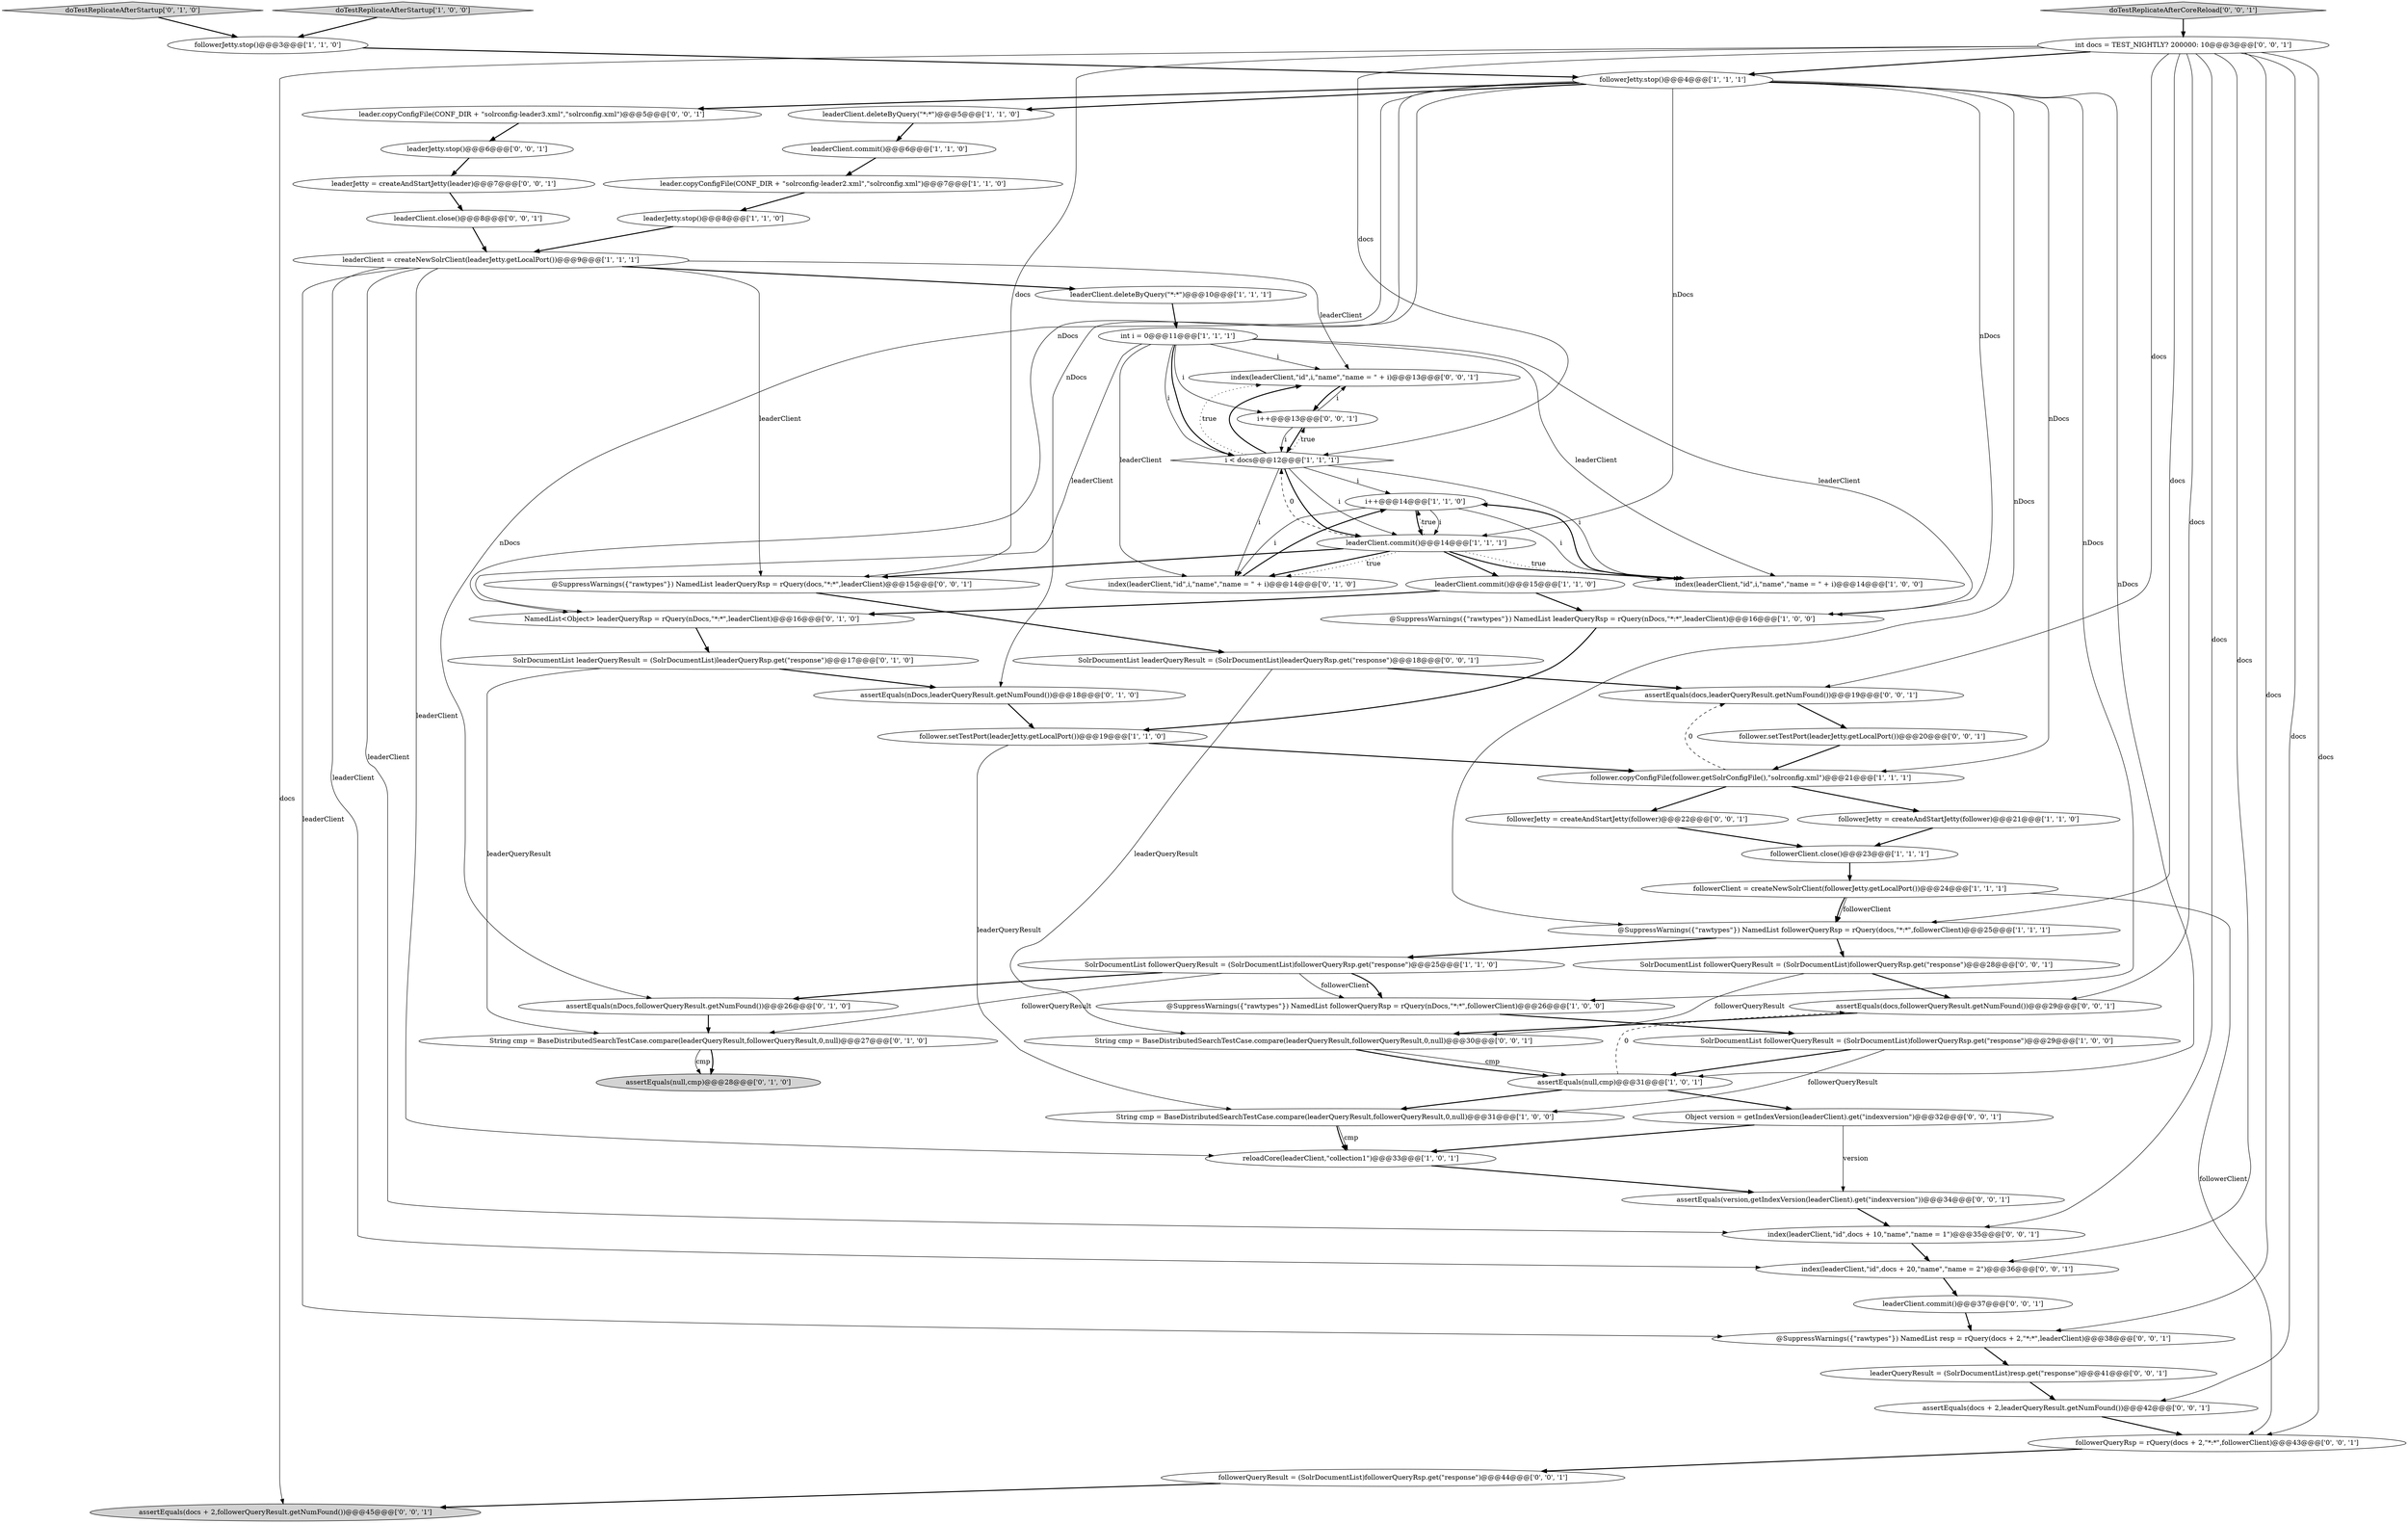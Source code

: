digraph {
43 [style = filled, label = "followerQueryResult = (SolrDocumentList)followerQueryRsp.get(\"response\")@@@44@@@['0', '0', '1']", fillcolor = white, shape = ellipse image = "AAA0AAABBB3BBB"];
58 [style = filled, label = "assertEquals(docs,followerQueryResult.getNumFound())@@@29@@@['0', '0', '1']", fillcolor = white, shape = ellipse image = "AAA0AAABBB3BBB"];
11 [style = filled, label = "followerClient.close()@@@23@@@['1', '1', '1']", fillcolor = white, shape = ellipse image = "AAA0AAABBB1BBB"];
56 [style = filled, label = "assertEquals(docs + 2,leaderQueryResult.getNumFound())@@@42@@@['0', '0', '1']", fillcolor = white, shape = ellipse image = "AAA0AAABBB3BBB"];
32 [style = filled, label = "NamedList<Object> leaderQueryRsp = rQuery(nDocs,\"*:*\",leaderClient)@@@16@@@['0', '1', '0']", fillcolor = white, shape = ellipse image = "AAA0AAABBB2BBB"];
15 [style = filled, label = "leaderClient.commit()@@@15@@@['1', '1', '0']", fillcolor = white, shape = ellipse image = "AAA0AAABBB1BBB"];
24 [style = filled, label = "follower.setTestPort(leaderJetty.getLocalPort())@@@19@@@['1', '1', '0']", fillcolor = white, shape = ellipse image = "AAA0AAABBB1BBB"];
26 [style = filled, label = "@SuppressWarnings({\"rawtypes\"}) NamedList followerQueryRsp = rQuery(nDocs,\"*:*\",followerClient)@@@26@@@['1', '0', '0']", fillcolor = white, shape = ellipse image = "AAA0AAABBB1BBB"];
34 [style = filled, label = "assertEquals(null,cmp)@@@28@@@['0', '1', '0']", fillcolor = lightgray, shape = ellipse image = "AAA0AAABBB2BBB"];
39 [style = filled, label = "Object version = getIndexVersion(leaderClient).get(\"indexversion\")@@@32@@@['0', '0', '1']", fillcolor = white, shape = ellipse image = "AAA0AAABBB3BBB"];
8 [style = filled, label = "SolrDocumentList followerQueryResult = (SolrDocumentList)followerQueryRsp.get(\"response\")@@@29@@@['1', '0', '0']", fillcolor = white, shape = ellipse image = "AAA0AAABBB1BBB"];
48 [style = filled, label = "SolrDocumentList leaderQueryResult = (SolrDocumentList)leaderQueryRsp.get(\"response\")@@@18@@@['0', '0', '1']", fillcolor = white, shape = ellipse image = "AAA0AAABBB3BBB"];
6 [style = filled, label = "leaderClient.deleteByQuery(\"*:*\")@@@5@@@['1', '1', '0']", fillcolor = white, shape = ellipse image = "AAA0AAABBB1BBB"];
52 [style = filled, label = "assertEquals(docs,leaderQueryResult.getNumFound())@@@19@@@['0', '0', '1']", fillcolor = white, shape = ellipse image = "AAA0AAABBB3BBB"];
12 [style = filled, label = "leaderClient.commit()@@@6@@@['1', '1', '0']", fillcolor = white, shape = ellipse image = "AAA0AAABBB1BBB"];
2 [style = filled, label = "followerJetty.stop()@@@4@@@['1', '1', '1']", fillcolor = white, shape = ellipse image = "AAA0AAABBB1BBB"];
28 [style = filled, label = "assertEquals(nDocs,leaderQueryResult.getNumFound())@@@18@@@['0', '1', '0']", fillcolor = white, shape = ellipse image = "AAA0AAABBB2BBB"];
60 [style = filled, label = "assertEquals(docs + 2,followerQueryResult.getNumFound())@@@45@@@['0', '0', '1']", fillcolor = lightgray, shape = ellipse image = "AAA0AAABBB3BBB"];
21 [style = filled, label = "leaderJetty.stop()@@@8@@@['1', '1', '0']", fillcolor = white, shape = ellipse image = "AAA0AAABBB1BBB"];
42 [style = filled, label = "assertEquals(version,getIndexVersion(leaderClient).get(\"indexversion\"))@@@34@@@['0', '0', '1']", fillcolor = white, shape = ellipse image = "AAA0AAABBB3BBB"];
62 [style = filled, label = "leaderQueryResult = (SolrDocumentList)resp.get(\"response\")@@@41@@@['0', '0', '1']", fillcolor = white, shape = ellipse image = "AAA0AAABBB3BBB"];
29 [style = filled, label = "assertEquals(nDocs,followerQueryResult.getNumFound())@@@26@@@['0', '1', '0']", fillcolor = white, shape = ellipse image = "AAA0AAABBB2BBB"];
17 [style = filled, label = "followerJetty = createAndStartJetty(follower)@@@21@@@['1', '1', '0']", fillcolor = white, shape = ellipse image = "AAA0AAABBB1BBB"];
9 [style = filled, label = "i++@@@14@@@['1', '1', '0']", fillcolor = white, shape = ellipse image = "AAA0AAABBB1BBB"];
31 [style = filled, label = "index(leaderClient,\"id\",i,\"name\",\"name = \" + i)@@@14@@@['0', '1', '0']", fillcolor = white, shape = ellipse image = "AAA0AAABBB2BBB"];
22 [style = filled, label = "reloadCore(leaderClient,\"collection1\")@@@33@@@['1', '0', '1']", fillcolor = white, shape = ellipse image = "AAA0AAABBB1BBB"];
3 [style = filled, label = "leader.copyConfigFile(CONF_DIR + \"solrconfig-leader2.xml\",\"solrconfig.xml\")@@@7@@@['1', '1', '0']", fillcolor = white, shape = ellipse image = "AAA0AAABBB1BBB"];
47 [style = filled, label = "leaderJetty.stop()@@@6@@@['0', '0', '1']", fillcolor = white, shape = ellipse image = "AAA0AAABBB3BBB"];
50 [style = filled, label = "followerQueryRsp = rQuery(docs + 2,\"*:*\",followerClient)@@@43@@@['0', '0', '1']", fillcolor = white, shape = ellipse image = "AAA0AAABBB3BBB"];
13 [style = filled, label = "i < docs@@@12@@@['1', '1', '1']", fillcolor = white, shape = diamond image = "AAA0AAABBB1BBB"];
44 [style = filled, label = "follower.setTestPort(leaderJetty.getLocalPort())@@@20@@@['0', '0', '1']", fillcolor = white, shape = ellipse image = "AAA0AAABBB3BBB"];
46 [style = filled, label = "followerJetty = createAndStartJetty(follower)@@@22@@@['0', '0', '1']", fillcolor = white, shape = ellipse image = "AAA0AAABBB3BBB"];
53 [style = filled, label = "@SuppressWarnings({\"rawtypes\"}) NamedList resp = rQuery(docs + 2,\"*:*\",leaderClient)@@@38@@@['0', '0', '1']", fillcolor = white, shape = ellipse image = "AAA0AAABBB3BBB"];
57 [style = filled, label = "index(leaderClient,\"id\",i,\"name\",\"name = \" + i)@@@13@@@['0', '0', '1']", fillcolor = white, shape = ellipse image = "AAA0AAABBB3BBB"];
20 [style = filled, label = "followerJetty.stop()@@@3@@@['1', '1', '0']", fillcolor = white, shape = ellipse image = "AAA0AAABBB1BBB"];
37 [style = filled, label = "index(leaderClient,\"id\",docs + 20,\"name\",\"name = 2\")@@@36@@@['0', '0', '1']", fillcolor = white, shape = ellipse image = "AAA0AAABBB3BBB"];
5 [style = filled, label = "leaderClient.commit()@@@14@@@['1', '1', '1']", fillcolor = white, shape = ellipse image = "AAA0AAABBB1BBB"];
4 [style = filled, label = "assertEquals(null,cmp)@@@31@@@['1', '0', '1']", fillcolor = white, shape = ellipse image = "AAA0AAABBB1BBB"];
33 [style = filled, label = "String cmp = BaseDistributedSearchTestCase.compare(leaderQueryResult,followerQueryResult,0,null)@@@27@@@['0', '1', '0']", fillcolor = white, shape = ellipse image = "AAA0AAABBB2BBB"];
7 [style = filled, label = "leaderClient.deleteByQuery(\"*:*\")@@@10@@@['1', '1', '1']", fillcolor = white, shape = ellipse image = "AAA0AAABBB1BBB"];
61 [style = filled, label = "leaderJetty = createAndStartJetty(leader)@@@7@@@['0', '0', '1']", fillcolor = white, shape = ellipse image = "AAA0AAABBB3BBB"];
59 [style = filled, label = "leader.copyConfigFile(CONF_DIR + \"solrconfig-leader3.xml\",\"solrconfig.xml\")@@@5@@@['0', '0', '1']", fillcolor = white, shape = ellipse image = "AAA0AAABBB3BBB"];
49 [style = filled, label = "String cmp = BaseDistributedSearchTestCase.compare(leaderQueryResult,followerQueryResult,0,null)@@@30@@@['0', '0', '1']", fillcolor = white, shape = ellipse image = "AAA0AAABBB3BBB"];
16 [style = filled, label = "int i = 0@@@11@@@['1', '1', '1']", fillcolor = white, shape = ellipse image = "AAA0AAABBB1BBB"];
41 [style = filled, label = "leaderClient.close()@@@8@@@['0', '0', '1']", fillcolor = white, shape = ellipse image = "AAA0AAABBB3BBB"];
27 [style = filled, label = "@SuppressWarnings({\"rawtypes\"}) NamedList leaderQueryRsp = rQuery(nDocs,\"*:*\",leaderClient)@@@16@@@['1', '0', '0']", fillcolor = white, shape = ellipse image = "AAA0AAABBB1BBB"];
23 [style = filled, label = "SolrDocumentList followerQueryResult = (SolrDocumentList)followerQueryRsp.get(\"response\")@@@25@@@['1', '1', '0']", fillcolor = white, shape = ellipse image = "AAA0AAABBB1BBB"];
40 [style = filled, label = "SolrDocumentList followerQueryResult = (SolrDocumentList)followerQueryRsp.get(\"response\")@@@28@@@['0', '0', '1']", fillcolor = white, shape = ellipse image = "AAA0AAABBB3BBB"];
10 [style = filled, label = "String cmp = BaseDistributedSearchTestCase.compare(leaderQueryResult,followerQueryResult,0,null)@@@31@@@['1', '0', '0']", fillcolor = white, shape = ellipse image = "AAA0AAABBB1BBB"];
36 [style = filled, label = "int docs = TEST_NIGHTLY? 200000: 10@@@3@@@['0', '0', '1']", fillcolor = white, shape = ellipse image = "AAA0AAABBB3BBB"];
35 [style = filled, label = "SolrDocumentList leaderQueryResult = (SolrDocumentList)leaderQueryRsp.get(\"response\")@@@17@@@['0', '1', '0']", fillcolor = white, shape = ellipse image = "AAA0AAABBB2BBB"];
45 [style = filled, label = "index(leaderClient,\"id\",docs + 10,\"name\",\"name = 1\")@@@35@@@['0', '0', '1']", fillcolor = white, shape = ellipse image = "AAA0AAABBB3BBB"];
51 [style = filled, label = "i++@@@13@@@['0', '0', '1']", fillcolor = white, shape = ellipse image = "AAA0AAABBB3BBB"];
55 [style = filled, label = "doTestReplicateAfterCoreReload['0', '0', '1']", fillcolor = lightgray, shape = diamond image = "AAA0AAABBB3BBB"];
19 [style = filled, label = "follower.copyConfigFile(follower.getSolrConfigFile(),\"solrconfig.xml\")@@@21@@@['1', '1', '1']", fillcolor = white, shape = ellipse image = "AAA0AAABBB1BBB"];
54 [style = filled, label = "leaderClient.commit()@@@37@@@['0', '0', '1']", fillcolor = white, shape = ellipse image = "AAA0AAABBB3BBB"];
0 [style = filled, label = "followerClient = createNewSolrClient(followerJetty.getLocalPort())@@@24@@@['1', '1', '1']", fillcolor = white, shape = ellipse image = "AAA0AAABBB1BBB"];
18 [style = filled, label = "doTestReplicateAfterStartup['1', '0', '0']", fillcolor = lightgray, shape = diamond image = "AAA0AAABBB1BBB"];
30 [style = filled, label = "doTestReplicateAfterStartup['0', '1', '0']", fillcolor = lightgray, shape = diamond image = "AAA0AAABBB2BBB"];
25 [style = filled, label = "leaderClient = createNewSolrClient(leaderJetty.getLocalPort())@@@9@@@['1', '1', '1']", fillcolor = white, shape = ellipse image = "AAA0AAABBB1BBB"];
1 [style = filled, label = "index(leaderClient,\"id\",i,\"name\",\"name = \" + i)@@@14@@@['1', '0', '0']", fillcolor = white, shape = ellipse image = "AAA0AAABBB1BBB"];
14 [style = filled, label = "@SuppressWarnings({\"rawtypes\"}) NamedList followerQueryRsp = rQuery(docs,\"*:*\",followerClient)@@@25@@@['1', '1', '1']", fillcolor = white, shape = ellipse image = "AAA0AAABBB1BBB"];
38 [style = filled, label = "@SuppressWarnings({\"rawtypes\"}) NamedList leaderQueryRsp = rQuery(docs,\"*:*\",leaderClient)@@@15@@@['0', '0', '1']", fillcolor = white, shape = ellipse image = "AAA0AAABBB3BBB"];
18->20 [style = bold, label=""];
22->42 [style = bold, label=""];
36->2 [style = bold, label=""];
16->1 [style = solid, label="leaderClient"];
5->1 [style = bold, label=""];
16->27 [style = solid, label="leaderClient"];
16->32 [style = solid, label="leaderClient"];
33->34 [style = bold, label=""];
36->52 [style = solid, label="docs"];
36->14 [style = solid, label="docs"];
2->14 [style = solid, label="nDocs"];
16->13 [style = bold, label=""];
52->44 [style = bold, label=""];
40->49 [style = solid, label="followerQueryResult"];
21->25 [style = bold, label=""];
13->51 [style = dotted, label="true"];
2->59 [style = bold, label=""];
0->14 [style = solid, label="followerClient"];
23->26 [style = solid, label="followerClient"];
16->31 [style = solid, label="leaderClient"];
2->4 [style = solid, label="nDocs"];
36->58 [style = solid, label="docs"];
16->13 [style = solid, label="i"];
6->12 [style = bold, label=""];
39->22 [style = bold, label=""];
20->2 [style = bold, label=""];
19->46 [style = bold, label=""];
5->38 [style = bold, label=""];
13->1 [style = solid, label="i"];
29->33 [style = bold, label=""];
51->13 [style = solid, label="i"];
25->37 [style = solid, label="leaderClient"];
23->29 [style = bold, label=""];
2->19 [style = solid, label="nDocs"];
2->29 [style = solid, label="nDocs"];
50->43 [style = bold, label=""];
1->9 [style = bold, label=""];
37->54 [style = bold, label=""];
2->32 [style = solid, label="nDocs"];
13->31 [style = solid, label="i"];
49->4 [style = bold, label=""];
5->9 [style = dotted, label="true"];
53->62 [style = bold, label=""];
7->16 [style = bold, label=""];
62->56 [style = bold, label=""];
13->9 [style = solid, label="i"];
36->50 [style = solid, label="docs"];
33->34 [style = solid, label="cmp"];
35->28 [style = bold, label=""];
23->26 [style = bold, label=""];
5->31 [style = bold, label=""];
44->19 [style = bold, label=""];
58->49 [style = bold, label=""];
57->51 [style = bold, label=""];
38->48 [style = bold, label=""];
17->11 [style = bold, label=""];
14->23 [style = bold, label=""];
40->58 [style = bold, label=""];
48->49 [style = solid, label="leaderQueryResult"];
24->10 [style = solid, label="leaderQueryResult"];
15->32 [style = bold, label=""];
2->5 [style = solid, label="nDocs"];
0->14 [style = bold, label=""];
9->5 [style = solid, label="i"];
13->5 [style = bold, label=""];
36->37 [style = solid, label="docs"];
19->52 [style = dashed, label="0"];
43->60 [style = bold, label=""];
26->8 [style = bold, label=""];
25->45 [style = solid, label="leaderClient"];
11->0 [style = bold, label=""];
49->4 [style = solid, label="cmp"];
3->21 [style = bold, label=""];
23->33 [style = solid, label="followerQueryResult"];
13->5 [style = solid, label="i"];
4->58 [style = dashed, label="0"];
46->11 [style = bold, label=""];
16->51 [style = solid, label="i"];
59->47 [style = bold, label=""];
36->60 [style = solid, label="docs"];
48->52 [style = bold, label=""];
10->22 [style = bold, label=""];
30->20 [style = bold, label=""];
36->13 [style = solid, label="docs"];
13->57 [style = dotted, label="true"];
36->56 [style = solid, label="docs"];
12->3 [style = bold, label=""];
19->17 [style = bold, label=""];
2->26 [style = solid, label="nDocs"];
0->50 [style = solid, label="followerClient"];
2->6 [style = bold, label=""];
4->10 [style = bold, label=""];
24->19 [style = bold, label=""];
13->57 [style = bold, label=""];
36->38 [style = solid, label="docs"];
9->5 [style = bold, label=""];
47->61 [style = bold, label=""];
35->33 [style = solid, label="leaderQueryResult"];
9->31 [style = solid, label="i"];
56->50 [style = bold, label=""];
42->45 [style = bold, label=""];
36->53 [style = solid, label="docs"];
39->42 [style = solid, label="version"];
5->13 [style = dashed, label="0"];
8->4 [style = bold, label=""];
51->13 [style = bold, label=""];
36->45 [style = solid, label="docs"];
41->25 [style = bold, label=""];
31->9 [style = bold, label=""];
61->41 [style = bold, label=""];
51->57 [style = solid, label="i"];
25->7 [style = bold, label=""];
5->31 [style = dotted, label="true"];
4->39 [style = bold, label=""];
25->57 [style = solid, label="leaderClient"];
25->38 [style = solid, label="leaderClient"];
2->27 [style = solid, label="nDocs"];
5->15 [style = bold, label=""];
16->57 [style = solid, label="i"];
25->53 [style = solid, label="leaderClient"];
15->27 [style = bold, label=""];
8->10 [style = solid, label="followerQueryResult"];
27->24 [style = bold, label=""];
32->35 [style = bold, label=""];
28->24 [style = bold, label=""];
55->36 [style = bold, label=""];
2->28 [style = solid, label="nDocs"];
25->22 [style = solid, label="leaderClient"];
10->22 [style = solid, label="cmp"];
5->1 [style = dotted, label="true"];
45->37 [style = bold, label=""];
14->40 [style = bold, label=""];
54->53 [style = bold, label=""];
9->1 [style = solid, label="i"];
}
